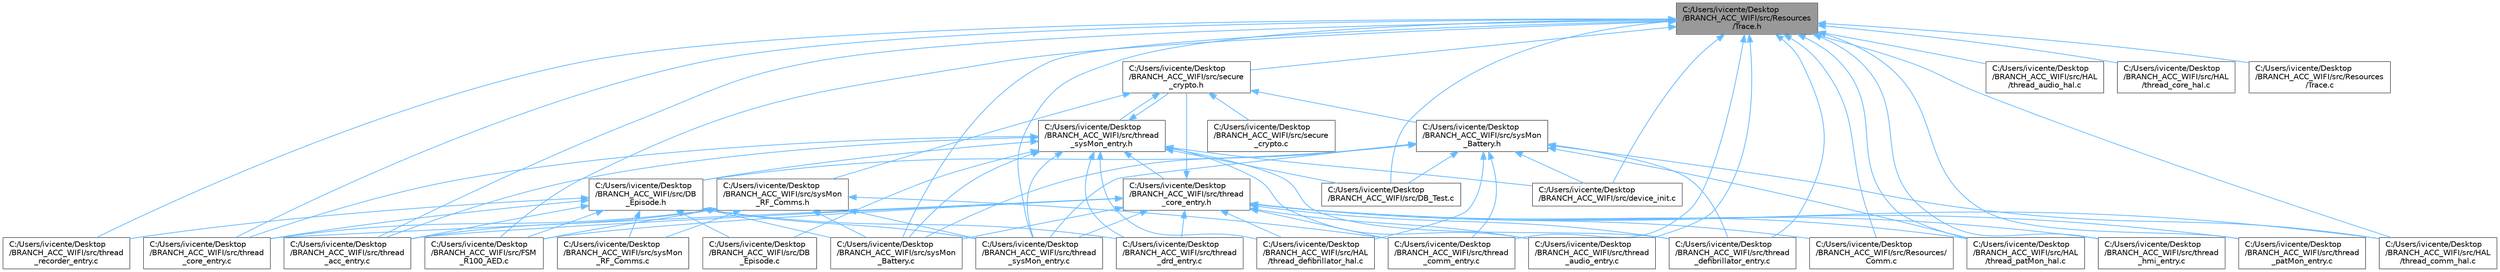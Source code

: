 digraph "C:/Users/ivicente/Desktop/BRANCH_ACC_WIFI/src/Resources/Trace.h"
{
 // LATEX_PDF_SIZE
  bgcolor="transparent";
  edge [fontname=Helvetica,fontsize=10,labelfontname=Helvetica,labelfontsize=10];
  node [fontname=Helvetica,fontsize=10,shape=box,height=0.2,width=0.4];
  Node1 [id="Node000001",label="C:/Users/ivicente/Desktop\l/BRANCH_ACC_WIFI/src/Resources\l/Trace.h",height=0.2,width=0.4,color="gray40", fillcolor="grey60", style="filled", fontcolor="black",tooltip=" "];
  Node1 -> Node2 [id="edge81_Node000001_Node000002",dir="back",color="steelblue1",style="solid",tooltip=" "];
  Node2 [id="Node000002",label="C:/Users/ivicente/Desktop\l/BRANCH_ACC_WIFI/src/DB_Test.c",height=0.2,width=0.4,color="grey40", fillcolor="white", style="filled",URL="$a00008.html",tooltip=" "];
  Node1 -> Node3 [id="edge82_Node000001_Node000003",dir="back",color="steelblue1",style="solid",tooltip=" "];
  Node3 [id="Node000003",label="C:/Users/ivicente/Desktop\l/BRANCH_ACC_WIFI/src/FSM\l_R100_AED.c",height=0.2,width=0.4,color="grey40", fillcolor="white", style="filled",URL="$a00023.html",tooltip=" "];
  Node1 -> Node4 [id="edge83_Node000001_Node000004",dir="back",color="steelblue1",style="solid",tooltip=" "];
  Node4 [id="Node000004",label="C:/Users/ivicente/Desktop\l/BRANCH_ACC_WIFI/src/HAL\l/thread_audio_hal.c",height=0.2,width=0.4,color="grey40", fillcolor="white", style="filled",URL="$a00182.html",tooltip=" "];
  Node1 -> Node5 [id="edge84_Node000001_Node000005",dir="back",color="steelblue1",style="solid",tooltip=" "];
  Node5 [id="Node000005",label="C:/Users/ivicente/Desktop\l/BRANCH_ACC_WIFI/src/HAL\l/thread_comm_hal.c",height=0.2,width=0.4,color="grey40", fillcolor="white", style="filled",URL="$a00188.html",tooltip="HAL for Comm Thread."];
  Node1 -> Node6 [id="edge85_Node000001_Node000006",dir="back",color="steelblue1",style="solid",tooltip=" "];
  Node6 [id="Node000006",label="C:/Users/ivicente/Desktop\l/BRANCH_ACC_WIFI/src/HAL\l/thread_core_hal.c",height=0.2,width=0.4,color="grey40", fillcolor="white", style="filled",URL="$a00194.html",tooltip=" "];
  Node1 -> Node7 [id="edge86_Node000001_Node000007",dir="back",color="steelblue1",style="solid",tooltip=" "];
  Node7 [id="Node000007",label="C:/Users/ivicente/Desktop\l/BRANCH_ACC_WIFI/src/HAL\l/thread_patMon_hal.c",height=0.2,width=0.4,color="grey40", fillcolor="white", style="filled",URL="$a00218.html",tooltip=" "];
  Node1 -> Node8 [id="edge87_Node000001_Node000008",dir="back",color="steelblue1",style="solid",tooltip=" "];
  Node8 [id="Node000008",label="C:/Users/ivicente/Desktop\l/BRANCH_ACC_WIFI/src/Resources/\lComm.c",height=0.2,width=0.4,color="grey40", fillcolor="white", style="filled",URL="$a00236.html",tooltip=" "];
  Node1 -> Node9 [id="edge88_Node000001_Node000009",dir="back",color="steelblue1",style="solid",tooltip=" "];
  Node9 [id="Node000009",label="C:/Users/ivicente/Desktop\l/BRANCH_ACC_WIFI/src/Resources\l/Trace.c",height=0.2,width=0.4,color="grey40", fillcolor="white", style="filled",URL="$a00248.html",tooltip=" "];
  Node1 -> Node10 [id="edge89_Node000001_Node000010",dir="back",color="steelblue1",style="solid",tooltip=" "];
  Node10 [id="Node000010",label="C:/Users/ivicente/Desktop\l/BRANCH_ACC_WIFI/src/device_init.c",height=0.2,width=0.4,color="grey40", fillcolor="white", style="filled",URL="$a00014.html",tooltip=" "];
  Node1 -> Node11 [id="edge90_Node000001_Node000011",dir="back",color="steelblue1",style="solid",tooltip=" "];
  Node11 [id="Node000011",label="C:/Users/ivicente/Desktop\l/BRANCH_ACC_WIFI/src/secure\l_crypto.h",height=0.2,width=0.4,color="grey40", fillcolor="white", style="filled",URL="$a00050.html",tooltip="NetX secure for check certificates."];
  Node11 -> Node12 [id="edge91_Node000011_Node000012",dir="back",color="steelblue1",style="solid",tooltip=" "];
  Node12 [id="Node000012",label="C:/Users/ivicente/Desktop\l/BRANCH_ACC_WIFI/src/secure\l_crypto.c",height=0.2,width=0.4,color="grey40", fillcolor="white", style="filled",URL="$a00047.html",tooltip="NetX secure for check certificates. To use these functions you must first call nx_init()."];
  Node11 -> Node13 [id="edge92_Node000011_Node000013",dir="back",color="steelblue1",style="solid",tooltip=" "];
  Node13 [id="Node000013",label="C:/Users/ivicente/Desktop\l/BRANCH_ACC_WIFI/src/sysMon\l_Battery.h",height=0.2,width=0.4,color="grey40", fillcolor="white", style="filled",URL="$a00056.html",tooltip="Header with functions related to the battery services."];
  Node13 -> Node14 [id="edge93_Node000013_Node000014",dir="back",color="steelblue1",style="solid",tooltip=" "];
  Node14 [id="Node000014",label="C:/Users/ivicente/Desktop\l/BRANCH_ACC_WIFI/src/DB\l_Episode.h",height=0.2,width=0.4,color="grey40", fillcolor="white", style="filled",URL="$a00005.html",tooltip="Episode header file."];
  Node14 -> Node15 [id="edge94_Node000014_Node000015",dir="back",color="steelblue1",style="solid",tooltip=" "];
  Node15 [id="Node000015",label="C:/Users/ivicente/Desktop\l/BRANCH_ACC_WIFI/src/DB\l_Episode.c",height=0.2,width=0.4,color="grey40", fillcolor="white", style="filled",URL="$a00002.html",tooltip=" "];
  Node14 -> Node3 [id="edge95_Node000014_Node000003",dir="back",color="steelblue1",style="solid",tooltip=" "];
  Node14 -> Node16 [id="edge96_Node000014_Node000016",dir="back",color="steelblue1",style="solid",tooltip=" "];
  Node16 [id="Node000016",label="C:/Users/ivicente/Desktop\l/BRANCH_ACC_WIFI/src/sysMon\l_Battery.c",height=0.2,width=0.4,color="grey40", fillcolor="white", style="filled",URL="$a00053.html",tooltip="Battery functions executed in the context of the SysMon thread."];
  Node14 -> Node17 [id="edge97_Node000014_Node000017",dir="back",color="steelblue1",style="solid",tooltip=" "];
  Node17 [id="Node000017",label="C:/Users/ivicente/Desktop\l/BRANCH_ACC_WIFI/src/sysMon\l_RF_Comms.c",height=0.2,width=0.4,color="grey40", fillcolor="white", style="filled",URL="$a00059.html",tooltip="RF communications executed in the context of the SysMon thread."];
  Node14 -> Node18 [id="edge98_Node000014_Node000018",dir="back",color="steelblue1",style="solid",tooltip=" "];
  Node18 [id="Node000018",label="C:/Users/ivicente/Desktop\l/BRANCH_ACC_WIFI/src/thread\l_acc_entry.c",height=0.2,width=0.4,color="grey40", fillcolor="white", style="filled",URL="$a00065.html",tooltip=" "];
  Node14 -> Node19 [id="edge99_Node000014_Node000019",dir="back",color="steelblue1",style="solid",tooltip=" "];
  Node19 [id="Node000019",label="C:/Users/ivicente/Desktop\l/BRANCH_ACC_WIFI/src/thread\l_core_entry.c",height=0.2,width=0.4,color="grey40", fillcolor="white", style="filled",URL="$a00086.html",tooltip=" "];
  Node14 -> Node20 [id="edge100_Node000014_Node000020",dir="back",color="steelblue1",style="solid",tooltip=" "];
  Node20 [id="Node000020",label="C:/Users/ivicente/Desktop\l/BRANCH_ACC_WIFI/src/thread\l_drd_entry.c",height=0.2,width=0.4,color="grey40", fillcolor="white", style="filled",URL="$a00098.html",tooltip=" "];
  Node14 -> Node21 [id="edge101_Node000014_Node000021",dir="back",color="steelblue1",style="solid",tooltip=" "];
  Node21 [id="Node000021",label="C:/Users/ivicente/Desktop\l/BRANCH_ACC_WIFI/src/thread\l_recorder_entry.c",height=0.2,width=0.4,color="grey40", fillcolor="white", style="filled",URL="$a00122.html",tooltip=" "];
  Node14 -> Node22 [id="edge102_Node000014_Node000022",dir="back",color="steelblue1",style="solid",tooltip=" "];
  Node22 [id="Node000022",label="C:/Users/ivicente/Desktop\l/BRANCH_ACC_WIFI/src/thread\l_sysMon_entry.c",height=0.2,width=0.4,color="grey40", fillcolor="white", style="filled",URL="$a00128.html",tooltip=" "];
  Node13 -> Node2 [id="edge103_Node000013_Node000002",dir="back",color="steelblue1",style="solid",tooltip=" "];
  Node13 -> Node5 [id="edge104_Node000013_Node000005",dir="back",color="steelblue1",style="solid",tooltip=" "];
  Node13 -> Node23 [id="edge105_Node000013_Node000023",dir="back",color="steelblue1",style="solid",tooltip=" "];
  Node23 [id="Node000023",label="C:/Users/ivicente/Desktop\l/BRANCH_ACC_WIFI/src/HAL\l/thread_defibrillator_hal.c",height=0.2,width=0.4,color="grey40", fillcolor="white", style="filled",URL="$a00200.html",tooltip=" "];
  Node13 -> Node7 [id="edge106_Node000013_Node000007",dir="back",color="steelblue1",style="solid",tooltip=" "];
  Node13 -> Node10 [id="edge107_Node000013_Node000010",dir="back",color="steelblue1",style="solid",tooltip=" "];
  Node13 -> Node16 [id="edge108_Node000013_Node000016",dir="back",color="steelblue1",style="solid",tooltip=" "];
  Node13 -> Node24 [id="edge109_Node000013_Node000024",dir="back",color="steelblue1",style="solid",tooltip=" "];
  Node24 [id="Node000024",label="C:/Users/ivicente/Desktop\l/BRANCH_ACC_WIFI/src/thread\l_comm_entry.c",height=0.2,width=0.4,color="grey40", fillcolor="white", style="filled",URL="$a00080.html",tooltip="Comm Thread."];
  Node13 -> Node25 [id="edge110_Node000013_Node000025",dir="back",color="steelblue1",style="solid",tooltip=" "];
  Node25 [id="Node000025",label="C:/Users/ivicente/Desktop\l/BRANCH_ACC_WIFI/src/thread\l_defibrillator_entry.c",height=0.2,width=0.4,color="grey40", fillcolor="white", style="filled",URL="$a00092.html",tooltip=" "];
  Node13 -> Node22 [id="edge111_Node000013_Node000022",dir="back",color="steelblue1",style="solid",tooltip=" "];
  Node11 -> Node26 [id="edge112_Node000011_Node000026",dir="back",color="steelblue1",style="solid",tooltip=" "];
  Node26 [id="Node000026",label="C:/Users/ivicente/Desktop\l/BRANCH_ACC_WIFI/src/sysMon\l_RF_Comms.h",height=0.2,width=0.4,color="grey40", fillcolor="white", style="filled",URL="$a00062.html",tooltip="Header with functions related to the RF comms services."];
  Node26 -> Node3 [id="edge113_Node000026_Node000003",dir="back",color="steelblue1",style="solid",tooltip=" "];
  Node26 -> Node16 [id="edge114_Node000026_Node000016",dir="back",color="steelblue1",style="solid",tooltip=" "];
  Node26 -> Node17 [id="edge115_Node000026_Node000017",dir="back",color="steelblue1",style="solid",tooltip=" "];
  Node26 -> Node18 [id="edge116_Node000026_Node000018",dir="back",color="steelblue1",style="solid",tooltip=" "];
  Node26 -> Node24 [id="edge117_Node000026_Node000024",dir="back",color="steelblue1",style="solid",tooltip=" "];
  Node26 -> Node19 [id="edge118_Node000026_Node000019",dir="back",color="steelblue1",style="solid",tooltip=" "];
  Node26 -> Node22 [id="edge119_Node000026_Node000022",dir="back",color="steelblue1",style="solid",tooltip=" "];
  Node11 -> Node27 [id="edge120_Node000011_Node000027",dir="back",color="steelblue1",style="solid",tooltip=" "];
  Node27 [id="Node000027",label="C:/Users/ivicente/Desktop\l/BRANCH_ACC_WIFI/src/thread\l_sysMon_entry.h",height=0.2,width=0.4,color="grey40", fillcolor="white", style="filled",URL="$a00131.html",tooltip="Header with functions related to the system monitor service."];
  Node27 -> Node15 [id="edge121_Node000027_Node000015",dir="back",color="steelblue1",style="solid",tooltip=" "];
  Node27 -> Node14 [id="edge122_Node000027_Node000014",dir="back",color="steelblue1",style="solid",tooltip=" "];
  Node27 -> Node2 [id="edge123_Node000027_Node000002",dir="back",color="steelblue1",style="solid",tooltip=" "];
  Node27 -> Node23 [id="edge124_Node000027_Node000023",dir="back",color="steelblue1",style="solid",tooltip=" "];
  Node27 -> Node10 [id="edge125_Node000027_Node000010",dir="back",color="steelblue1",style="solid",tooltip=" "];
  Node27 -> Node11 [id="edge126_Node000027_Node000011",dir="back",color="steelblue1",style="solid",tooltip=" "];
  Node27 -> Node16 [id="edge127_Node000027_Node000016",dir="back",color="steelblue1",style="solid",tooltip=" "];
  Node27 -> Node18 [id="edge128_Node000027_Node000018",dir="back",color="steelblue1",style="solid",tooltip=" "];
  Node27 -> Node28 [id="edge129_Node000027_Node000028",dir="back",color="steelblue1",style="solid",tooltip=" "];
  Node28 [id="Node000028",label="C:/Users/ivicente/Desktop\l/BRANCH_ACC_WIFI/src/thread\l_audio_entry.c",height=0.2,width=0.4,color="grey40", fillcolor="white", style="filled",URL="$a00074.html",tooltip=" "];
  Node27 -> Node19 [id="edge130_Node000027_Node000019",dir="back",color="steelblue1",style="solid",tooltip=" "];
  Node27 -> Node29 [id="edge131_Node000027_Node000029",dir="back",color="steelblue1",style="solid",tooltip=" "];
  Node29 [id="Node000029",label="C:/Users/ivicente/Desktop\l/BRANCH_ACC_WIFI/src/thread\l_core_entry.h",height=0.2,width=0.4,color="grey40", fillcolor="white", style="filled",URL="$a00089.html",tooltip="Header with functions related to the core service."];
  Node29 -> Node3 [id="edge132_Node000029_Node000003",dir="back",color="steelblue1",style="solid",tooltip=" "];
  Node29 -> Node5 [id="edge133_Node000029_Node000005",dir="back",color="steelblue1",style="solid",tooltip=" "];
  Node29 -> Node23 [id="edge134_Node000029_Node000023",dir="back",color="steelblue1",style="solid",tooltip=" "];
  Node29 -> Node7 [id="edge135_Node000029_Node000007",dir="back",color="steelblue1",style="solid",tooltip=" "];
  Node29 -> Node8 [id="edge136_Node000029_Node000008",dir="back",color="steelblue1",style="solid",tooltip=" "];
  Node29 -> Node11 [id="edge137_Node000029_Node000011",dir="back",color="steelblue1",style="solid",tooltip=" "];
  Node29 -> Node16 [id="edge138_Node000029_Node000016",dir="back",color="steelblue1",style="solid",tooltip=" "];
  Node29 -> Node18 [id="edge139_Node000029_Node000018",dir="back",color="steelblue1",style="solid",tooltip=" "];
  Node29 -> Node28 [id="edge140_Node000029_Node000028",dir="back",color="steelblue1",style="solid",tooltip=" "];
  Node29 -> Node24 [id="edge141_Node000029_Node000024",dir="back",color="steelblue1",style="solid",tooltip=" "];
  Node29 -> Node19 [id="edge142_Node000029_Node000019",dir="back",color="steelblue1",style="solid",tooltip=" "];
  Node29 -> Node25 [id="edge143_Node000029_Node000025",dir="back",color="steelblue1",style="solid",tooltip=" "];
  Node29 -> Node20 [id="edge144_Node000029_Node000020",dir="back",color="steelblue1",style="solid",tooltip=" "];
  Node29 -> Node30 [id="edge145_Node000029_Node000030",dir="back",color="steelblue1",style="solid",tooltip=" "];
  Node30 [id="Node000030",label="C:/Users/ivicente/Desktop\l/BRANCH_ACC_WIFI/src/thread\l_hmi_entry.c",height=0.2,width=0.4,color="grey40", fillcolor="white", style="filled",URL="$a00110.html",tooltip=" "];
  Node29 -> Node31 [id="edge146_Node000029_Node000031",dir="back",color="steelblue1",style="solid",tooltip=" "];
  Node31 [id="Node000031",label="C:/Users/ivicente/Desktop\l/BRANCH_ACC_WIFI/src/thread\l_patMon_entry.c",height=0.2,width=0.4,color="grey40", fillcolor="white", style="filled",URL="$a00116.html",tooltip=" "];
  Node29 -> Node22 [id="edge147_Node000029_Node000022",dir="back",color="steelblue1",style="solid",tooltip=" "];
  Node27 -> Node25 [id="edge148_Node000027_Node000025",dir="back",color="steelblue1",style="solid",tooltip=" "];
  Node27 -> Node20 [id="edge149_Node000027_Node000020",dir="back",color="steelblue1",style="solid",tooltip=" "];
  Node27 -> Node22 [id="edge150_Node000027_Node000022",dir="back",color="steelblue1",style="solid",tooltip=" "];
  Node1 -> Node16 [id="edge151_Node000001_Node000016",dir="back",color="steelblue1",style="solid",tooltip=" "];
  Node1 -> Node18 [id="edge152_Node000001_Node000018",dir="back",color="steelblue1",style="solid",tooltip=" "];
  Node1 -> Node28 [id="edge153_Node000001_Node000028",dir="back",color="steelblue1",style="solid",tooltip=" "];
  Node1 -> Node24 [id="edge154_Node000001_Node000024",dir="back",color="steelblue1",style="solid",tooltip=" "];
  Node1 -> Node19 [id="edge155_Node000001_Node000019",dir="back",color="steelblue1",style="solid",tooltip=" "];
  Node1 -> Node25 [id="edge156_Node000001_Node000025",dir="back",color="steelblue1",style="solid",tooltip=" "];
  Node1 -> Node30 [id="edge157_Node000001_Node000030",dir="back",color="steelblue1",style="solid",tooltip=" "];
  Node1 -> Node31 [id="edge158_Node000001_Node000031",dir="back",color="steelblue1",style="solid",tooltip=" "];
  Node1 -> Node21 [id="edge159_Node000001_Node000021",dir="back",color="steelblue1",style="solid",tooltip=" "];
  Node1 -> Node22 [id="edge160_Node000001_Node000022",dir="back",color="steelblue1",style="solid",tooltip=" "];
}

